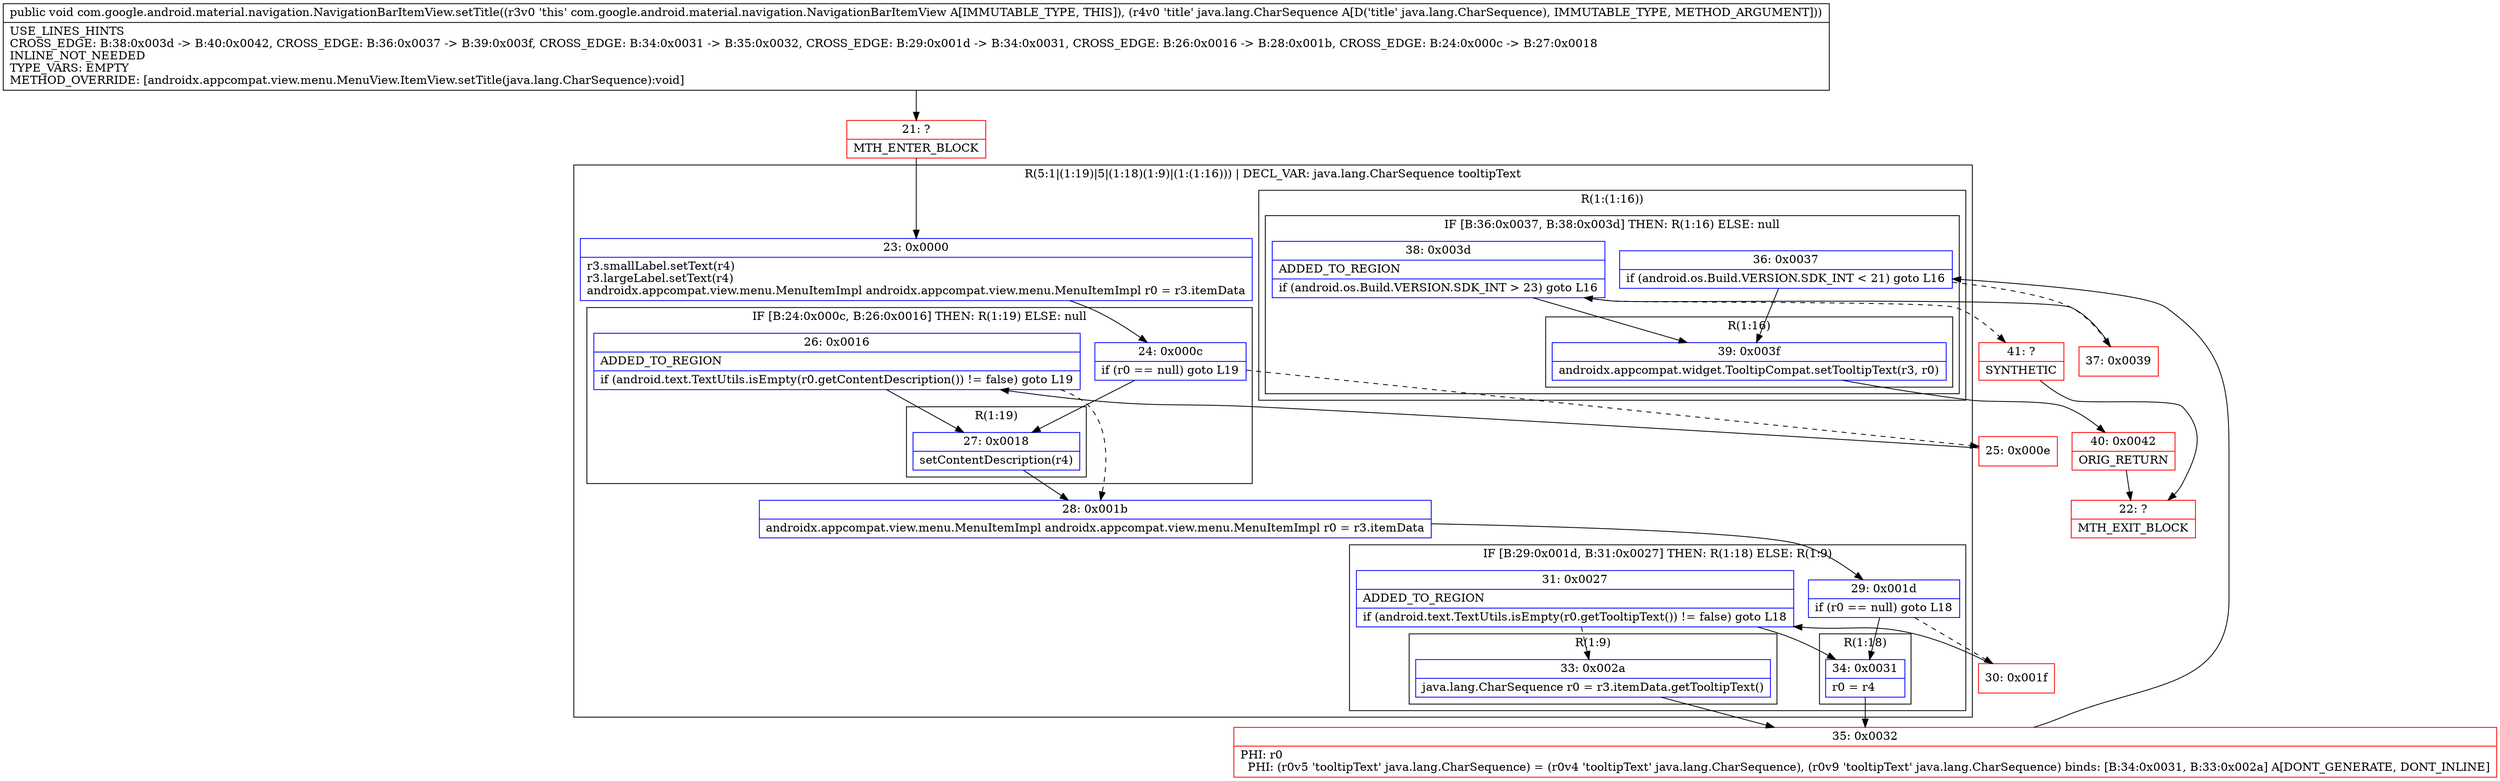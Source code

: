 digraph "CFG forcom.google.android.material.navigation.NavigationBarItemView.setTitle(Ljava\/lang\/CharSequence;)V" {
subgraph cluster_Region_892823262 {
label = "R(5:1|(1:19)|5|(1:18)(1:9)|(1:(1:16))) | DECL_VAR: java.lang.CharSequence tooltipText\l";
node [shape=record,color=blue];
Node_23 [shape=record,label="{23\:\ 0x0000|r3.smallLabel.setText(r4)\lr3.largeLabel.setText(r4)\landroidx.appcompat.view.menu.MenuItemImpl androidx.appcompat.view.menu.MenuItemImpl r0 = r3.itemData\l}"];
subgraph cluster_IfRegion_183218553 {
label = "IF [B:24:0x000c, B:26:0x0016] THEN: R(1:19) ELSE: null";
node [shape=record,color=blue];
Node_24 [shape=record,label="{24\:\ 0x000c|if (r0 == null) goto L19\l}"];
Node_26 [shape=record,label="{26\:\ 0x0016|ADDED_TO_REGION\l|if (android.text.TextUtils.isEmpty(r0.getContentDescription()) != false) goto L19\l}"];
subgraph cluster_Region_145524143 {
label = "R(1:19)";
node [shape=record,color=blue];
Node_27 [shape=record,label="{27\:\ 0x0018|setContentDescription(r4)\l}"];
}
}
Node_28 [shape=record,label="{28\:\ 0x001b|androidx.appcompat.view.menu.MenuItemImpl androidx.appcompat.view.menu.MenuItemImpl r0 = r3.itemData\l}"];
subgraph cluster_IfRegion_1632062850 {
label = "IF [B:29:0x001d, B:31:0x0027] THEN: R(1:18) ELSE: R(1:9)";
node [shape=record,color=blue];
Node_29 [shape=record,label="{29\:\ 0x001d|if (r0 == null) goto L18\l}"];
Node_31 [shape=record,label="{31\:\ 0x0027|ADDED_TO_REGION\l|if (android.text.TextUtils.isEmpty(r0.getTooltipText()) != false) goto L18\l}"];
subgraph cluster_Region_1128791950 {
label = "R(1:18)";
node [shape=record,color=blue];
Node_34 [shape=record,label="{34\:\ 0x0031|r0 = r4\l}"];
}
subgraph cluster_Region_1304981678 {
label = "R(1:9)";
node [shape=record,color=blue];
Node_33 [shape=record,label="{33\:\ 0x002a|java.lang.CharSequence r0 = r3.itemData.getTooltipText()\l}"];
}
}
subgraph cluster_Region_1257730012 {
label = "R(1:(1:16))";
node [shape=record,color=blue];
subgraph cluster_IfRegion_894586376 {
label = "IF [B:36:0x0037, B:38:0x003d] THEN: R(1:16) ELSE: null";
node [shape=record,color=blue];
Node_36 [shape=record,label="{36\:\ 0x0037|if (android.os.Build.VERSION.SDK_INT \< 21) goto L16\l}"];
Node_38 [shape=record,label="{38\:\ 0x003d|ADDED_TO_REGION\l|if (android.os.Build.VERSION.SDK_INT \> 23) goto L16\l}"];
subgraph cluster_Region_666651533 {
label = "R(1:16)";
node [shape=record,color=blue];
Node_39 [shape=record,label="{39\:\ 0x003f|androidx.appcompat.widget.TooltipCompat.setTooltipText(r3, r0)\l}"];
}
}
}
}
Node_21 [shape=record,color=red,label="{21\:\ ?|MTH_ENTER_BLOCK\l}"];
Node_25 [shape=record,color=red,label="{25\:\ 0x000e}"];
Node_30 [shape=record,color=red,label="{30\:\ 0x001f}"];
Node_35 [shape=record,color=red,label="{35\:\ 0x0032|PHI: r0 \l  PHI: (r0v5 'tooltipText' java.lang.CharSequence) = (r0v4 'tooltipText' java.lang.CharSequence), (r0v9 'tooltipText' java.lang.CharSequence) binds: [B:34:0x0031, B:33:0x002a] A[DONT_GENERATE, DONT_INLINE]\l}"];
Node_37 [shape=record,color=red,label="{37\:\ 0x0039}"];
Node_41 [shape=record,color=red,label="{41\:\ ?|SYNTHETIC\l}"];
Node_22 [shape=record,color=red,label="{22\:\ ?|MTH_EXIT_BLOCK\l}"];
Node_40 [shape=record,color=red,label="{40\:\ 0x0042|ORIG_RETURN\l}"];
MethodNode[shape=record,label="{public void com.google.android.material.navigation.NavigationBarItemView.setTitle((r3v0 'this' com.google.android.material.navigation.NavigationBarItemView A[IMMUTABLE_TYPE, THIS]), (r4v0 'title' java.lang.CharSequence A[D('title' java.lang.CharSequence), IMMUTABLE_TYPE, METHOD_ARGUMENT]))  | USE_LINES_HINTS\lCROSS_EDGE: B:38:0x003d \-\> B:40:0x0042, CROSS_EDGE: B:36:0x0037 \-\> B:39:0x003f, CROSS_EDGE: B:34:0x0031 \-\> B:35:0x0032, CROSS_EDGE: B:29:0x001d \-\> B:34:0x0031, CROSS_EDGE: B:26:0x0016 \-\> B:28:0x001b, CROSS_EDGE: B:24:0x000c \-\> B:27:0x0018\lINLINE_NOT_NEEDED\lTYPE_VARS: EMPTY\lMETHOD_OVERRIDE: [androidx.appcompat.view.menu.MenuView.ItemView.setTitle(java.lang.CharSequence):void]\l}"];
MethodNode -> Node_21;Node_23 -> Node_24;
Node_24 -> Node_25[style=dashed];
Node_24 -> Node_27;
Node_26 -> Node_27;
Node_26 -> Node_28[style=dashed];
Node_27 -> Node_28;
Node_28 -> Node_29;
Node_29 -> Node_30[style=dashed];
Node_29 -> Node_34;
Node_31 -> Node_33[style=dashed];
Node_31 -> Node_34;
Node_34 -> Node_35;
Node_33 -> Node_35;
Node_36 -> Node_37[style=dashed];
Node_36 -> Node_39;
Node_38 -> Node_39;
Node_38 -> Node_41[style=dashed];
Node_39 -> Node_40;
Node_21 -> Node_23;
Node_25 -> Node_26;
Node_30 -> Node_31;
Node_35 -> Node_36;
Node_37 -> Node_38;
Node_41 -> Node_22;
Node_40 -> Node_22;
}

